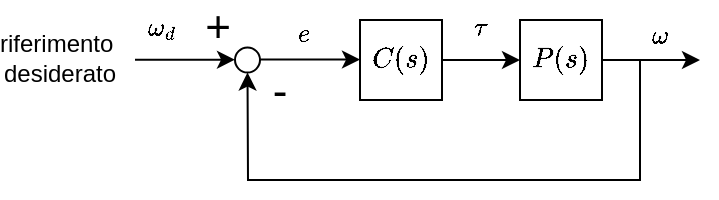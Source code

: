<mxfile version="24.7.17">
  <diagram name="Pagina-1" id="NMaCCovIht0jq9i36ubB">
    <mxGraphModel dx="516" dy="384" grid="1" gridSize="10" guides="1" tooltips="1" connect="1" arrows="1" fold="1" page="1" pageScale="1" pageWidth="827" pageHeight="1169" math="1" shadow="0">
      <root>
        <mxCell id="0" />
        <mxCell id="1" parent="0" />
        <mxCell id="kZ90n8W1vasebJ8AtvQ2-3" style="edgeStyle=orthogonalEdgeStyle;rounded=0;orthogonalLoop=1;jettySize=auto;html=1;" edge="1" parent="1" source="kZ90n8W1vasebJ8AtvQ2-2">
          <mxGeometry relative="1" as="geometry">
            <mxPoint x="480" y="380" as="targetPoint" />
          </mxGeometry>
        </mxCell>
        <mxCell id="kZ90n8W1vasebJ8AtvQ2-2" value="\(C(s)\)" style="rounded=0;whiteSpace=wrap;html=1;fillColor=none;" vertex="1" parent="1">
          <mxGeometry x="400" y="360" width="41" height="40" as="geometry" />
        </mxCell>
        <mxCell id="kZ90n8W1vasebJ8AtvQ2-4" style="edgeStyle=orthogonalEdgeStyle;rounded=0;orthogonalLoop=1;jettySize=auto;html=1;" edge="1" parent="1">
          <mxGeometry relative="1" as="geometry">
            <mxPoint x="337.5" y="379.83" as="targetPoint" />
            <mxPoint x="287.5" y="379.83" as="sourcePoint" />
          </mxGeometry>
        </mxCell>
        <mxCell id="kZ90n8W1vasebJ8AtvQ2-5" value="\(\omega_d\)" style="edgeLabel;html=1;align=center;verticalAlign=middle;resizable=0;points=[];" vertex="1" connectable="0" parent="kZ90n8W1vasebJ8AtvQ2-4">
          <mxGeometry x="-0.16" y="1" relative="1" as="geometry">
            <mxPoint x="-8" y="-15" as="offset" />
          </mxGeometry>
        </mxCell>
        <mxCell id="kZ90n8W1vasebJ8AtvQ2-13" style="edgeStyle=orthogonalEdgeStyle;rounded=0;orthogonalLoop=1;jettySize=auto;html=1;" edge="1" parent="1" source="kZ90n8W1vasebJ8AtvQ2-7">
          <mxGeometry relative="1" as="geometry">
            <mxPoint x="570" y="380" as="targetPoint" />
          </mxGeometry>
        </mxCell>
        <mxCell id="kZ90n8W1vasebJ8AtvQ2-7" value="\(P(s)\)" style="rounded=0;whiteSpace=wrap;html=1;fillColor=none;" vertex="1" parent="1">
          <mxGeometry x="480" y="360" width="41" height="40" as="geometry" />
        </mxCell>
        <mxCell id="kZ90n8W1vasebJ8AtvQ2-8" value="" style="ellipse;whiteSpace=wrap;html=1;aspect=fixed;fillColor=none;" vertex="1" parent="1">
          <mxGeometry x="337.5" y="373.75" width="12.5" height="12.5" as="geometry" />
        </mxCell>
        <mxCell id="kZ90n8W1vasebJ8AtvQ2-9" style="edgeStyle=orthogonalEdgeStyle;rounded=0;orthogonalLoop=1;jettySize=auto;html=1;" edge="1" parent="1">
          <mxGeometry relative="1" as="geometry">
            <mxPoint x="400" y="379.8" as="targetPoint" />
            <mxPoint x="350" y="379.8" as="sourcePoint" />
          </mxGeometry>
        </mxCell>
        <mxCell id="kZ90n8W1vasebJ8AtvQ2-11" value="+" style="text;html=1;align=center;verticalAlign=middle;whiteSpace=wrap;rounded=0;fontSize=22;" vertex="1" parent="1">
          <mxGeometry x="318.5" y="353.75" width="20" height="20" as="geometry" />
        </mxCell>
        <mxCell id="kZ90n8W1vasebJ8AtvQ2-12" value="-" style="text;html=1;align=center;verticalAlign=middle;whiteSpace=wrap;rounded=0;fontSize=22;" vertex="1" parent="1">
          <mxGeometry x="350" y="386.25" width="20" height="20" as="geometry" />
        </mxCell>
        <mxCell id="kZ90n8W1vasebJ8AtvQ2-14" value="\(\omega\)" style="edgeLabel;html=1;align=center;verticalAlign=middle;resizable=0;points=[];" vertex="1" connectable="0" parent="1">
          <mxGeometry x="318.5" y="379.83" as="geometry">
            <mxPoint x="231" y="-12" as="offset" />
          </mxGeometry>
        </mxCell>
        <mxCell id="kZ90n8W1vasebJ8AtvQ2-15" value="" style="endArrow=classic;html=1;rounded=0;entryX=0.5;entryY=1;entryDx=0;entryDy=0;" edge="1" parent="1" target="kZ90n8W1vasebJ8AtvQ2-8">
          <mxGeometry width="50" height="50" relative="1" as="geometry">
            <mxPoint x="540" y="380" as="sourcePoint" />
            <mxPoint x="471.0" y="440" as="targetPoint" />
            <Array as="points">
              <mxPoint x="540" y="440" />
              <mxPoint x="344" y="440" />
            </Array>
          </mxGeometry>
        </mxCell>
        <mxCell id="kZ90n8W1vasebJ8AtvQ2-18" value="\(\tau\)" style="edgeLabel;html=1;align=center;verticalAlign=middle;resizable=0;points=[];" vertex="1" connectable="0" parent="1">
          <mxGeometry x="460" y="363.75" as="geometry" />
        </mxCell>
        <mxCell id="kZ90n8W1vasebJ8AtvQ2-19" value="riferimento&amp;nbsp;&lt;div&gt;desiderato&lt;/div&gt;" style="text;html=1;align=center;verticalAlign=middle;whiteSpace=wrap;rounded=0;" vertex="1" parent="1">
          <mxGeometry x="220" y="363.75" width="60" height="30" as="geometry" />
        </mxCell>
        <mxCell id="kZ90n8W1vasebJ8AtvQ2-20" value="\(e\)" style="edgeLabel;html=1;align=center;verticalAlign=middle;resizable=0;points=[];" vertex="1" connectable="0" parent="1">
          <mxGeometry x="310.452" y="373.75" as="geometry">
            <mxPoint x="61" y="-7" as="offset" />
          </mxGeometry>
        </mxCell>
      </root>
    </mxGraphModel>
  </diagram>
</mxfile>

